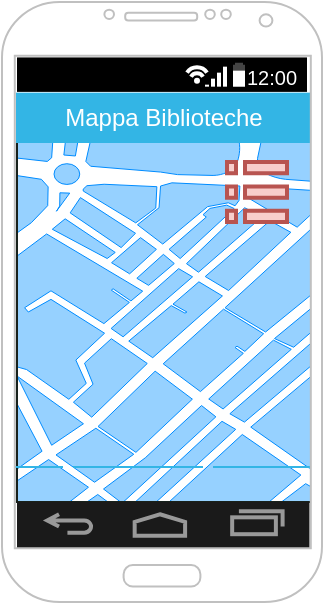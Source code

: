 <mxfile version="14.4.3" type="device"><diagram id="g8_x8_XC4z-AXxxCEiF9" name="Page-1"><mxGraphModel dx="768" dy="482" grid="1" gridSize="10" guides="1" tooltips="1" connect="1" arrows="1" fold="1" page="1" pageScale="1" pageWidth="827" pageHeight="1169" math="0" shadow="0"><root><mxCell id="0"/><mxCell id="1" parent="0"/><mxCell id="vYqpJ3S7Td3E1i4tL_7R-1" value="" style="verticalLabelPosition=bottom;verticalAlign=top;html=1;shadow=0;dashed=0;strokeWidth=1;shape=mxgraph.ios.iBgMap;strokeColor=#18211b;strokeColor2=#008cff;fillColor2=#96D1FF;" vertex="1" parent="1"><mxGeometry x="297.5" y="280" width="152.5" height="180" as="geometry"/></mxCell><mxCell id="5XlBuxhOuM4WfrWocSlc-3" value="" style="strokeWidth=1;html=1;shadow=0;dashed=0;shape=mxgraph.android.statusBar;align=center;fillColor=#000000;strokeColor=#ffffff;fontColor=#ffffff;fontSize=10;" parent="1" vertex="1"><mxGeometry x="297.5" y="237.83" width="145" height="17" as="geometry"/></mxCell><mxCell id="5XlBuxhOuM4WfrWocSlc-4" value="&lt;font style=&quot;font-size: 12px&quot;&gt;Mappa Biblioteche&lt;/font&gt;" style="whiteSpace=wrap;html=1;shadow=0;dashed=0;fontSize=10;align=center;fillColor=#33b5e5;strokeColor=#33B5E5;fontColor=#FFFFFF;" parent="1" vertex="1"><mxGeometry x="297.5" y="255.83" width="146" height="24.17" as="geometry"/></mxCell><mxCell id="5XlBuxhOuM4WfrWocSlc-7" value="" style="verticalLabelPosition=bottom;verticalAlign=top;html=1;shadow=0;dashed=0;strokeWidth=2;shape=mxgraph.android.navigation_bar_1;fillColor=#1A1A1A;strokeColor=#999999;" parent="1" vertex="1"><mxGeometry x="297.5" y="460" width="146.25" height="23" as="geometry"/></mxCell><mxCell id="5XlBuxhOuM4WfrWocSlc-8" value="" style="verticalLabelPosition=bottom;verticalAlign=top;html=1;shadow=0;dashed=0;strokeWidth=1;shape=mxgraph.android.indeterminate_progress_bar;strokeColor=#33B5E5;pointerEvents=1" parent="1" vertex="1"><mxGeometry x="295.5" y="440" width="149" height="5" as="geometry"/></mxCell><mxCell id="5XlBuxhOuM4WfrWocSlc-10" value="" style="html=1;verticalLabelPosition=bottom;align=center;labelBackgroundColor=#ffffff;verticalAlign=top;strokeWidth=2;strokeColor=#b85450;shadow=0;dashed=0;shape=mxgraph.ios7.icons.preferences;pointerEvents=1;fillColor=#f8cecc;" parent="1" vertex="1"><mxGeometry x="402.5" y="290" width="30" height="30" as="geometry"/></mxCell><mxCell id="5XlBuxhOuM4WfrWocSlc-2" value="" style="verticalLabelPosition=bottom;verticalAlign=top;html=1;shadow=0;dashed=0;strokeWidth=1;shape=mxgraph.android.phone2;strokeColor=#c0c0c0;" parent="1" vertex="1"><mxGeometry x="290" y="210" width="160" height="300" as="geometry"/></mxCell></root></mxGraphModel></diagram></mxfile>